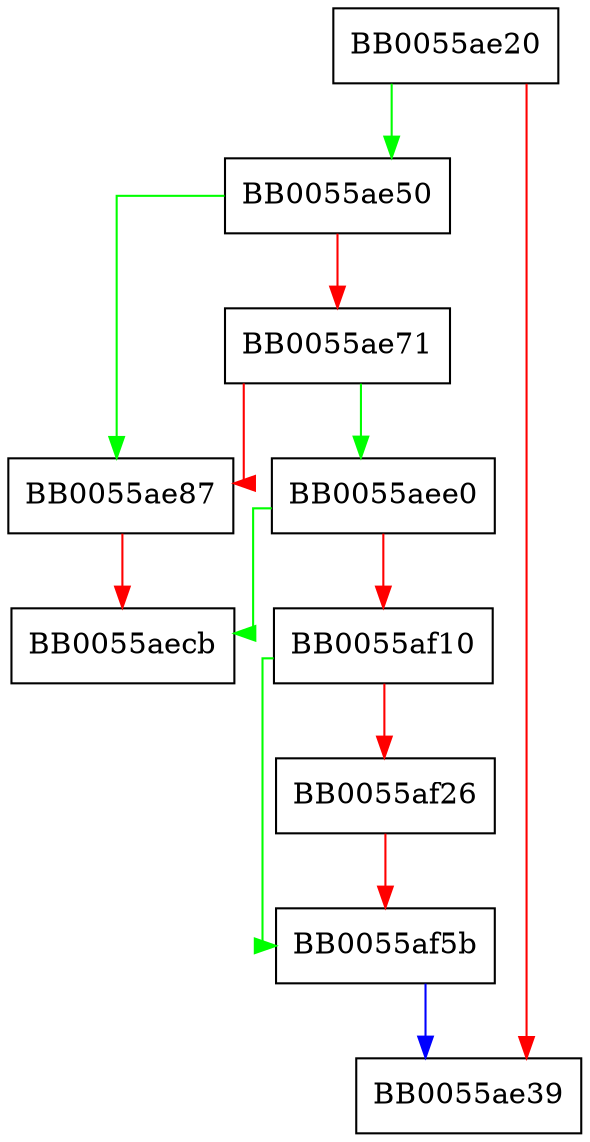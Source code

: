 digraph ossl_cmp_hdr_set_transactionID {
  node [shape="box"];
  graph [splines=ortho];
  BB0055ae20 -> BB0055ae50 [color="green"];
  BB0055ae20 -> BB0055ae39 [color="red"];
  BB0055ae50 -> BB0055ae87 [color="green"];
  BB0055ae50 -> BB0055ae71 [color="red"];
  BB0055ae71 -> BB0055aee0 [color="green"];
  BB0055ae71 -> BB0055ae87 [color="red"];
  BB0055ae87 -> BB0055aecb [color="red"];
  BB0055aee0 -> BB0055aecb [color="green"];
  BB0055aee0 -> BB0055af10 [color="red"];
  BB0055af10 -> BB0055af5b [color="green"];
  BB0055af10 -> BB0055af26 [color="red"];
  BB0055af26 -> BB0055af5b [color="red"];
  BB0055af5b -> BB0055ae39 [color="blue"];
}
